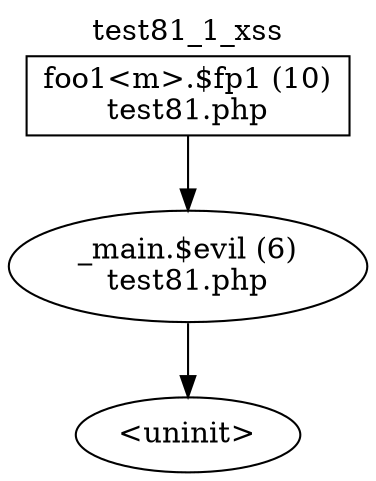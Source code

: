 digraph cfg {
  label="test81_1_xss";
  labelloc=t;
  n1 [shape=box, label="foo1<m>.$fp1 (10)\ntest81.php"];
  n2 [shape=ellipse, label="_main.$evil (6)\ntest81.php"];
  n3 [shape=ellipse, label="<uninit>"];
  n1 -> n2;
  n2 -> n3;
}
